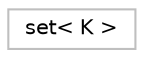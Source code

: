 digraph "Graphical Class Hierarchy"
{
 // LATEX_PDF_SIZE
  edge [fontname="Helvetica",fontsize="10",labelfontname="Helvetica",labelfontsize="10"];
  node [fontname="Helvetica",fontsize="10",shape=record];
  rankdir="LR";
  Node0 [label="set\< K \>",height=0.2,width=0.4,color="grey75", fillcolor="white", style="filled",tooltip="STL class."];
}
